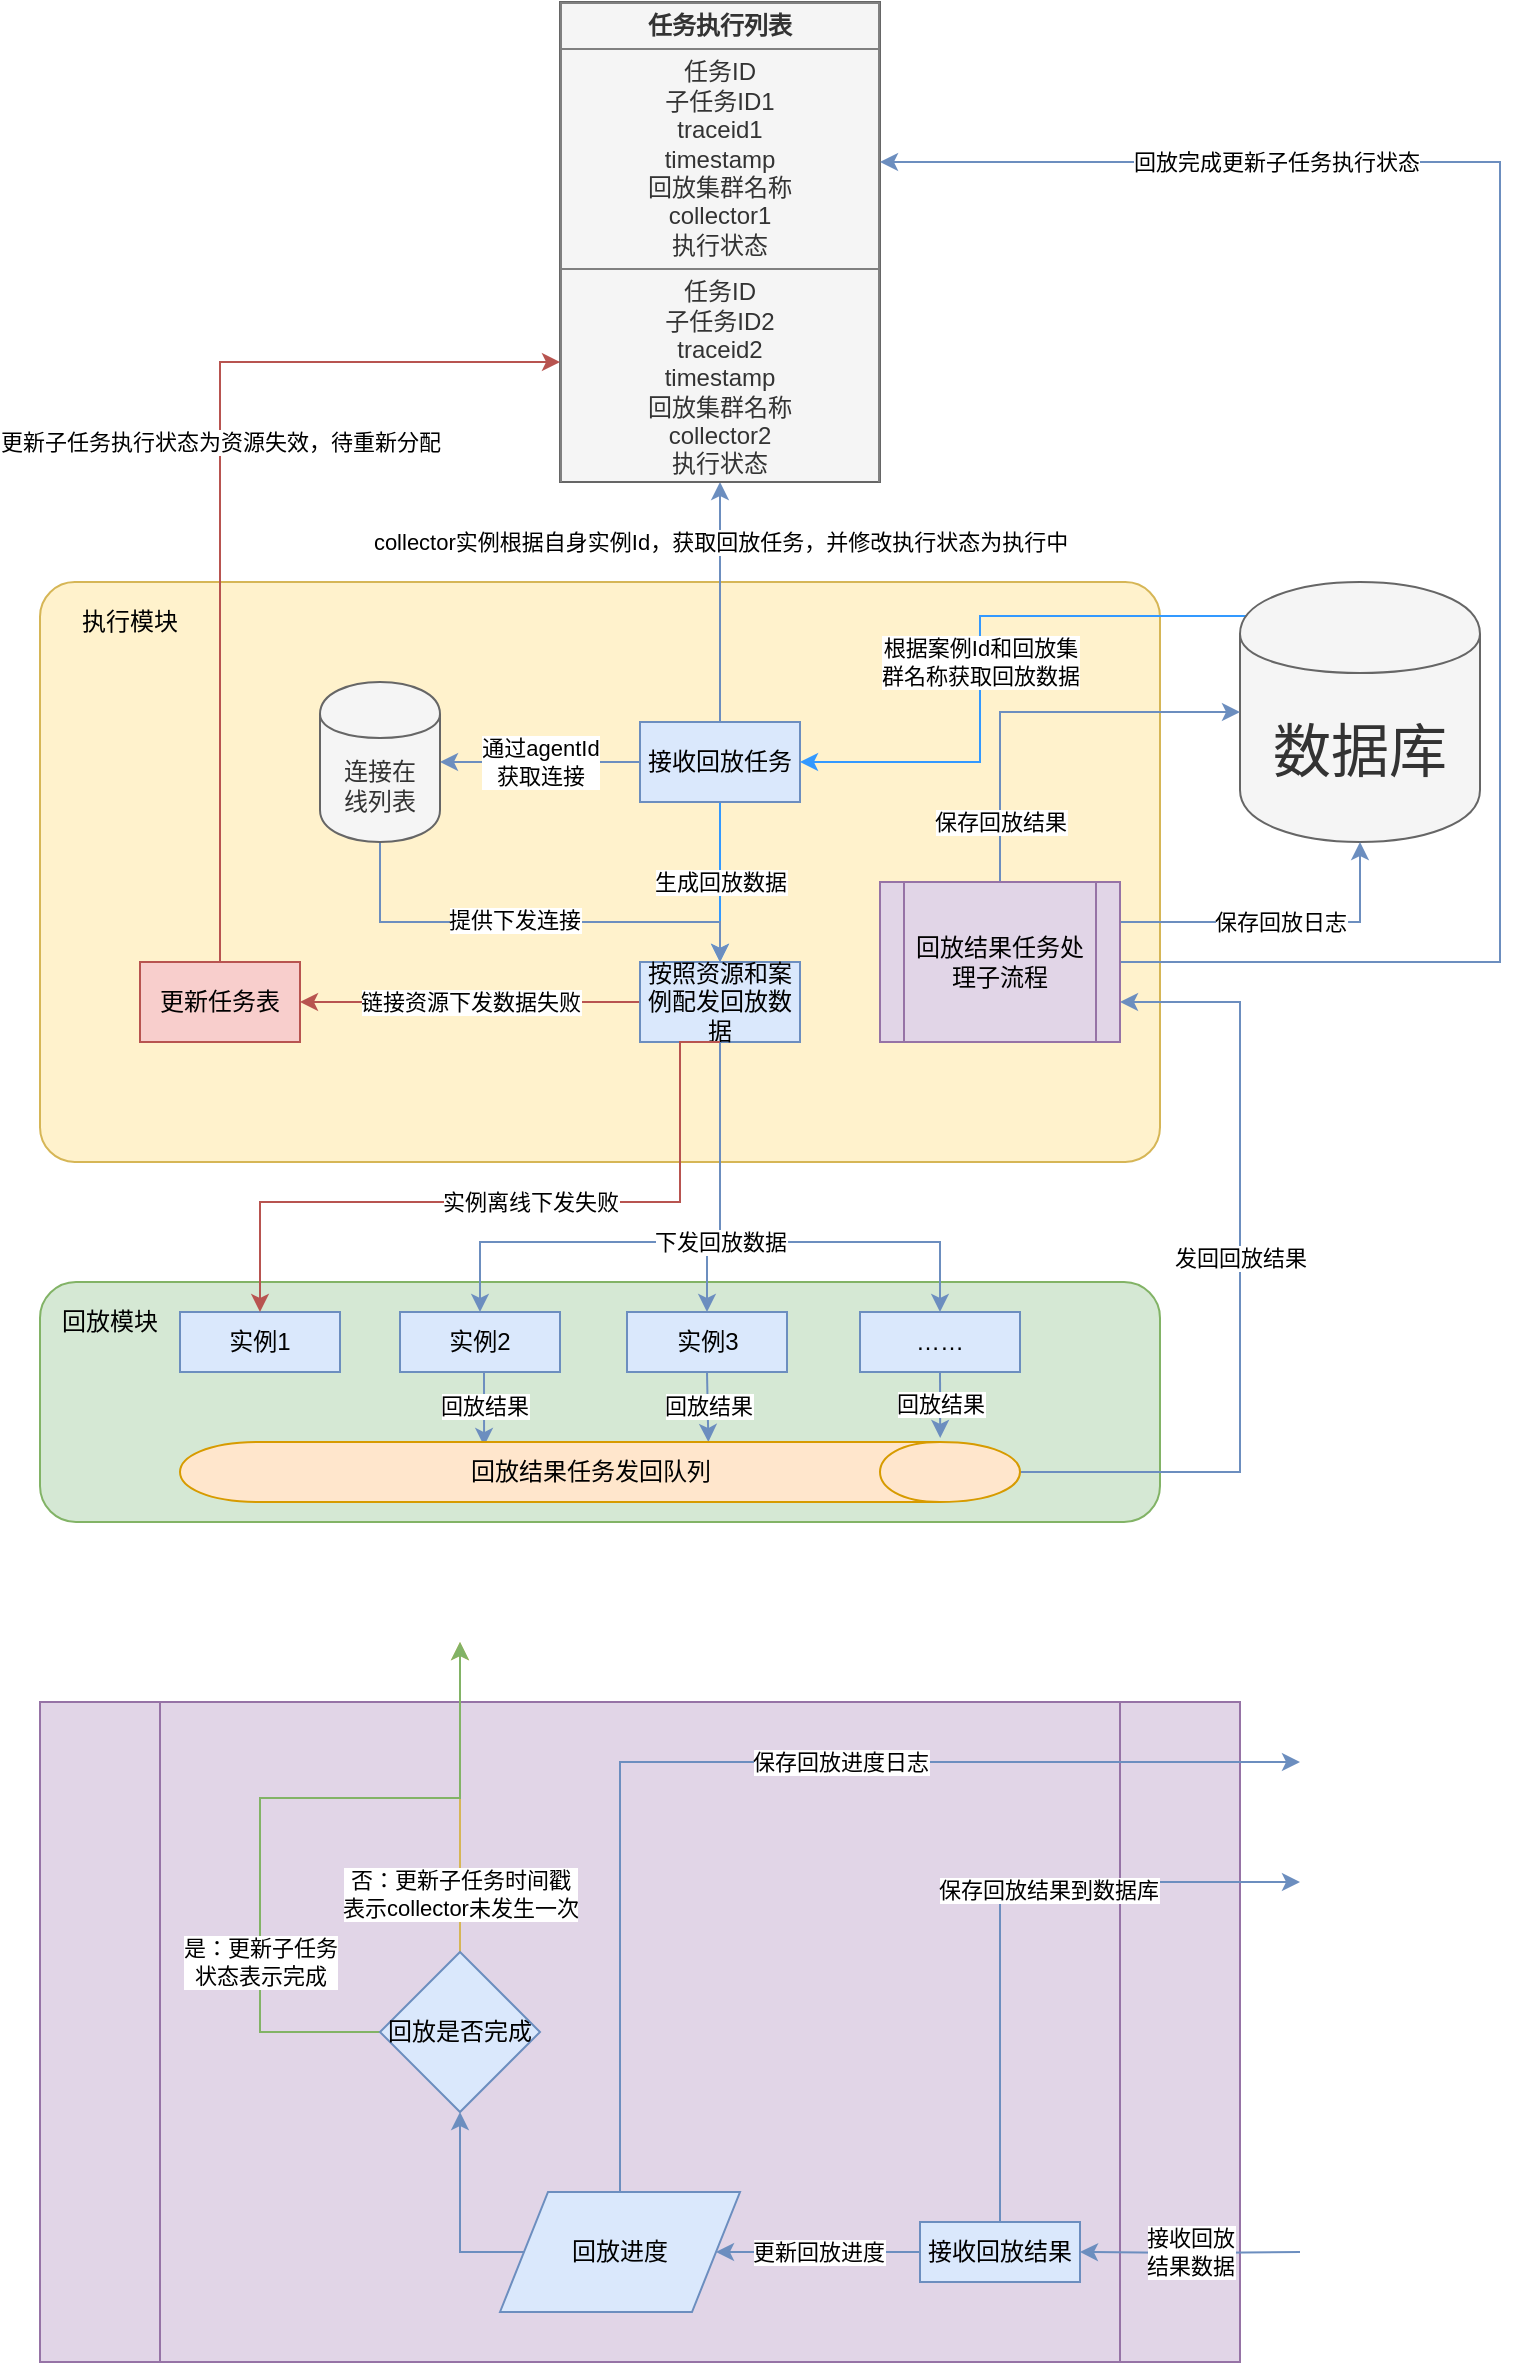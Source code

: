 <mxfile version="13.1.1" type="github">
  <diagram id="8C6d7smwfxW90fpyZ9yR" name="第 1 页">
    <mxGraphModel dx="1422" dy="848" grid="1" gridSize="10" guides="1" tooltips="1" connect="1" arrows="1" fold="1" page="1" pageScale="1" pageWidth="827" pageHeight="1169" math="0" shadow="0">
      <root>
        <mxCell id="0" />
        <mxCell id="1" parent="0" />
        <mxCell id="ZYR6mgEAjWnbd_dMBprN-42" value="" style="shape=process;whiteSpace=wrap;html=1;backgroundOutline=1;fillColor=#e1d5e7;strokeColor=#9673a6;" parent="1" vertex="1">
          <mxGeometry x="80" y="850" width="600" height="330" as="geometry" />
        </mxCell>
        <mxCell id="ZYR6mgEAjWnbd_dMBprN-45" value="接收回放&lt;br&gt;结果数据" style="edgeStyle=orthogonalEdgeStyle;rounded=0;orthogonalLoop=1;jettySize=auto;html=1;entryX=1;entryY=0.5;entryDx=0;entryDy=0;fillColor=#dae8fc;strokeColor=#6c8ebf;" parent="1" target="ZYR6mgEAjWnbd_dMBprN-44" edge="1">
          <mxGeometry relative="1" as="geometry">
            <mxPoint x="710" y="1125" as="sourcePoint" />
          </mxGeometry>
        </mxCell>
        <mxCell id="ZYR6mgEAjWnbd_dMBprN-1" value="" style="rounded=1;whiteSpace=wrap;html=1;fillColor=#fff2cc;strokeColor=#d6b656;arcSize=6;" parent="1" vertex="1">
          <mxGeometry x="80" y="290" width="560" height="290" as="geometry" />
        </mxCell>
        <mxCell id="ZYR6mgEAjWnbd_dMBprN-9" value="" style="rounded=1;whiteSpace=wrap;html=1;fillColor=#d5e8d4;strokeColor=#82b366;" parent="1" vertex="1">
          <mxGeometry x="80" y="640" width="560" height="120" as="geometry" />
        </mxCell>
        <mxCell id="ZYR6mgEAjWnbd_dMBprN-2" value="生成回放数据" style="edgeStyle=orthogonalEdgeStyle;rounded=0;orthogonalLoop=1;jettySize=auto;html=1;exitX=0.5;exitY=1;exitDx=0;exitDy=0;entryX=0.5;entryY=0;entryDx=0;entryDy=0;strokeColor=#3399FF;fontSize=11;fontColor=#000000;" parent="1" source="ZYR6mgEAjWnbd_dMBprN-4" target="ZYR6mgEAjWnbd_dMBprN-5" edge="1">
          <mxGeometry relative="1" as="geometry">
            <Array as="points">
              <mxPoint x="420" y="440" />
              <mxPoint x="420" y="440" />
            </Array>
          </mxGeometry>
        </mxCell>
        <mxCell id="ZYR6mgEAjWnbd_dMBprN-3" value="collector实例根据自身实例Id，获取回放任务，并修改执行状态为执行中" style="edgeStyle=orthogonalEdgeStyle;rounded=0;orthogonalLoop=1;jettySize=auto;html=1;exitX=0.5;exitY=0;exitDx=0;exitDy=0;entryX=0.5;entryY=1;entryDx=0;entryDy=0;fillColor=#dae8fc;strokeColor=#6c8ebf;" parent="1" source="ZYR6mgEAjWnbd_dMBprN-4" target="ZYR6mgEAjWnbd_dMBprN-8" edge="1">
          <mxGeometry x="0.5" relative="1" as="geometry">
            <mxPoint as="offset" />
          </mxGeometry>
        </mxCell>
        <mxCell id="ZYR6mgEAjWnbd_dMBprN-39" value="通过agentId&lt;br&gt;获取连接" style="edgeStyle=orthogonalEdgeStyle;rounded=0;orthogonalLoop=1;jettySize=auto;html=1;exitX=0;exitY=0.5;exitDx=0;exitDy=0;entryX=1;entryY=0.5;entryDx=0;entryDy=0;fillColor=#dae8fc;strokeColor=#6c8ebf;" parent="1" source="ZYR6mgEAjWnbd_dMBprN-4" target="ZYR6mgEAjWnbd_dMBprN-38" edge="1">
          <mxGeometry relative="1" as="geometry" />
        </mxCell>
        <mxCell id="ZYR6mgEAjWnbd_dMBprN-4" value="接收回放任务" style="rounded=0;whiteSpace=wrap;html=1;fillColor=#dae8fc;strokeColor=#6c8ebf;" parent="1" vertex="1">
          <mxGeometry x="380" y="360" width="80" height="40" as="geometry" />
        </mxCell>
        <mxCell id="ZYR6mgEAjWnbd_dMBprN-35" value="链接资源下发数据失败" style="edgeStyle=orthogonalEdgeStyle;rounded=0;orthogonalLoop=1;jettySize=auto;html=1;exitX=0;exitY=0.5;exitDx=0;exitDy=0;entryX=1;entryY=0.5;entryDx=0;entryDy=0;fillColor=#f8cecc;strokeColor=#b85450;" parent="1" source="ZYR6mgEAjWnbd_dMBprN-5" target="ZYR6mgEAjWnbd_dMBprN-34" edge="1">
          <mxGeometry relative="1" as="geometry" />
        </mxCell>
        <mxCell id="ZYR6mgEAjWnbd_dMBprN-5" value="按照资源和案例配发回放数据" style="rounded=0;whiteSpace=wrap;html=1;fillColor=#dae8fc;strokeColor=#6c8ebf;" parent="1" vertex="1">
          <mxGeometry x="380" y="480" width="80" height="40" as="geometry" />
        </mxCell>
        <mxCell id="ZYR6mgEAjWnbd_dMBprN-6" value="根据案例Id和回放集&lt;br&gt;群名称获取回放数据" style="edgeStyle=orthogonalEdgeStyle;rounded=0;orthogonalLoop=1;jettySize=auto;html=1;exitX=0.15;exitY=0.05;exitDx=0;exitDy=0;exitPerimeter=0;entryX=1;entryY=0.5;entryDx=0;entryDy=0;strokeColor=#3399FF;fontSize=11;fontColor=#000000;" parent="1" source="ZYR6mgEAjWnbd_dMBprN-7" target="ZYR6mgEAjWnbd_dMBprN-4" edge="1">
          <mxGeometry x="0.129" relative="1" as="geometry">
            <Array as="points">
              <mxPoint x="550" y="307" />
              <mxPoint x="550" y="380" />
            </Array>
            <mxPoint as="offset" />
          </mxGeometry>
        </mxCell>
        <mxCell id="ZYR6mgEAjWnbd_dMBprN-7" value="数据库" style="shape=cylinder;whiteSpace=wrap;html=1;boundedLbl=1;backgroundOutline=1;fontSize=29;fontColor=#333333;fillColor=#f5f5f5;strokeColor=#666666;" parent="1" vertex="1">
          <mxGeometry x="680" y="290" width="120" height="130" as="geometry" />
        </mxCell>
        <mxCell id="ZYR6mgEAjWnbd_dMBprN-8" value="&lt;table border=&quot;1&quot; width=&quot;100%&quot; cellpadding=&quot;4&quot; style=&quot;width: 100% ; height: 100% ; border-collapse: collapse&quot;&gt;&lt;tbody&gt;&lt;tr&gt;&lt;th align=&quot;center&quot;&gt;任务执行列表&lt;/th&gt;&lt;/tr&gt;&lt;tr&gt;&lt;td align=&quot;center&quot;&gt;任务ID&lt;br&gt;子任务ID1&lt;br&gt;traceid1&lt;br&gt;timestamp&lt;br&gt;回放集群名称&lt;br&gt;collector1&lt;br&gt;执行状态&lt;/td&gt;&lt;/tr&gt;&lt;tr&gt;&lt;td align=&quot;center&quot;&gt;任务ID&lt;br&gt;子任务ID2&lt;br&gt;traceid2&lt;br&gt;timestamp&lt;br&gt;回放集群名称&lt;br&gt;collector2&lt;br&gt;执行状态&lt;br&gt;&lt;/td&gt;&lt;/tr&gt;&lt;/tbody&gt;&lt;/table&gt;" style="text;html=1;strokeColor=#666666;fillColor=#f5f5f5;overflow=fill;fontColor=#333333;" parent="1" vertex="1">
          <mxGeometry x="340" width="160" height="240" as="geometry" />
        </mxCell>
        <mxCell id="ZYR6mgEAjWnbd_dMBprN-10" value="执行模块" style="text;html=1;strokeColor=none;fillColor=none;align=center;verticalAlign=middle;whiteSpace=wrap;rounded=0;" parent="1" vertex="1">
          <mxGeometry x="90" y="300" width="70" height="20" as="geometry" />
        </mxCell>
        <mxCell id="ZYR6mgEAjWnbd_dMBprN-11" value="回放模块" style="text;html=1;strokeColor=none;fillColor=none;align=center;verticalAlign=middle;whiteSpace=wrap;rounded=0;" parent="1" vertex="1">
          <mxGeometry x="90" y="650" width="50" height="20" as="geometry" />
        </mxCell>
        <mxCell id="ZYR6mgEAjWnbd_dMBprN-12" value="实例1" style="rounded=0;whiteSpace=wrap;html=1;fillColor=#dae8fc;strokeColor=#6c8ebf;" parent="1" vertex="1">
          <mxGeometry x="150" y="655" width="80" height="30" as="geometry" />
        </mxCell>
        <mxCell id="ZYR6mgEAjWnbd_dMBprN-24" value="回放结果" style="edgeStyle=orthogonalEdgeStyle;rounded=0;orthogonalLoop=1;jettySize=auto;html=1;exitX=0.5;exitY=1;exitDx=0;exitDy=0;entryX=0.067;entryY=0.638;entryDx=0;entryDy=0;entryPerimeter=0;fillColor=#dae8fc;strokeColor=#6c8ebf;" parent="1" source="ZYR6mgEAjWnbd_dMBprN-13" target="ZYR6mgEAjWnbd_dMBprN-22" edge="1">
          <mxGeometry relative="1" as="geometry" />
        </mxCell>
        <mxCell id="ZYR6mgEAjWnbd_dMBprN-13" value="实例2" style="rounded=0;whiteSpace=wrap;html=1;fillColor=#dae8fc;strokeColor=#6c8ebf;" parent="1" vertex="1">
          <mxGeometry x="260" y="655" width="80" height="30" as="geometry" />
        </mxCell>
        <mxCell id="ZYR6mgEAjWnbd_dMBprN-26" value="回放结果" style="edgeStyle=orthogonalEdgeStyle;rounded=0;orthogonalLoop=1;jettySize=auto;html=1;exitX=0.5;exitY=1;exitDx=0;exitDy=0;entryX=0;entryY=0.371;entryDx=0;entryDy=0;entryPerimeter=0;fillColor=#dae8fc;strokeColor=#6c8ebf;" parent="1" source="ZYR6mgEAjWnbd_dMBprN-14" target="ZYR6mgEAjWnbd_dMBprN-22" edge="1">
          <mxGeometry relative="1" as="geometry" />
        </mxCell>
        <mxCell id="ZYR6mgEAjWnbd_dMBprN-14" value="实例3" style="rounded=0;whiteSpace=wrap;html=1;fillColor=#dae8fc;strokeColor=#6c8ebf;" parent="1" vertex="1">
          <mxGeometry x="373.5" y="655" width="80" height="30" as="geometry" />
        </mxCell>
        <mxCell id="ZYR6mgEAjWnbd_dMBprN-27" value="回放结果" style="edgeStyle=orthogonalEdgeStyle;rounded=0;orthogonalLoop=1;jettySize=auto;html=1;exitX=0.5;exitY=1;exitDx=0;exitDy=0;entryX=-0.067;entryY=0.095;entryDx=0;entryDy=0;entryPerimeter=0;fillColor=#dae8fc;strokeColor=#6c8ebf;" parent="1" source="ZYR6mgEAjWnbd_dMBprN-15" target="ZYR6mgEAjWnbd_dMBprN-22" edge="1">
          <mxGeometry relative="1" as="geometry" />
        </mxCell>
        <mxCell id="ZYR6mgEAjWnbd_dMBprN-15" value="……" style="rounded=0;whiteSpace=wrap;html=1;fillColor=#dae8fc;strokeColor=#6c8ebf;" parent="1" vertex="1">
          <mxGeometry x="490" y="655" width="80" height="30" as="geometry" />
        </mxCell>
        <mxCell id="ZYR6mgEAjWnbd_dMBprN-16" style="edgeStyle=orthogonalEdgeStyle;rounded=0;orthogonalLoop=1;jettySize=auto;html=1;exitX=0.5;exitY=1;exitDx=0;exitDy=0;entryX=0.5;entryY=0;entryDx=0;entryDy=0;fillColor=#dae8fc;strokeColor=#6c8ebf;" parent="1" source="ZYR6mgEAjWnbd_dMBprN-5" target="ZYR6mgEAjWnbd_dMBprN-14" edge="1">
          <mxGeometry relative="1" as="geometry">
            <Array as="points">
              <mxPoint x="420" y="620" />
              <mxPoint x="414" y="620" />
            </Array>
          </mxGeometry>
        </mxCell>
        <mxCell id="ZYR6mgEAjWnbd_dMBprN-17" style="edgeStyle=orthogonalEdgeStyle;rounded=0;orthogonalLoop=1;jettySize=auto;html=1;exitX=0.5;exitY=1;exitDx=0;exitDy=0;entryX=0.5;entryY=0;entryDx=0;entryDy=0;fillColor=#dae8fc;strokeColor=#6c8ebf;" parent="1" source="ZYR6mgEAjWnbd_dMBprN-5" target="ZYR6mgEAjWnbd_dMBprN-15" edge="1">
          <mxGeometry relative="1" as="geometry">
            <Array as="points">
              <mxPoint x="420" y="620" />
              <mxPoint x="530" y="620" />
            </Array>
          </mxGeometry>
        </mxCell>
        <mxCell id="ZYR6mgEAjWnbd_dMBprN-18" style="edgeStyle=orthogonalEdgeStyle;rounded=0;orthogonalLoop=1;jettySize=auto;html=1;exitX=0.5;exitY=1;exitDx=0;exitDy=0;entryX=0.5;entryY=0;entryDx=0;entryDy=0;fillColor=#dae8fc;strokeColor=#6c8ebf;" parent="1" source="ZYR6mgEAjWnbd_dMBprN-5" target="ZYR6mgEAjWnbd_dMBprN-13" edge="1">
          <mxGeometry relative="1" as="geometry">
            <Array as="points">
              <mxPoint x="420" y="620" />
              <mxPoint x="300" y="620" />
            </Array>
          </mxGeometry>
        </mxCell>
        <mxCell id="ZYR6mgEAjWnbd_dMBprN-21" value="下发回放数据" style="edgeLabel;html=1;align=center;verticalAlign=middle;resizable=0;points=[];" parent="ZYR6mgEAjWnbd_dMBprN-18" vertex="1" connectable="0">
          <mxGeometry x="-0.467" y="-1" relative="1" as="geometry">
            <mxPoint x="1" y="32" as="offset" />
          </mxGeometry>
        </mxCell>
        <mxCell id="ZYR6mgEAjWnbd_dMBprN-19" style="edgeStyle=orthogonalEdgeStyle;rounded=0;orthogonalLoop=1;jettySize=auto;html=1;exitX=0.5;exitY=1;exitDx=0;exitDy=0;entryX=0.5;entryY=0;entryDx=0;entryDy=0;fillColor=#f8cecc;strokeColor=#b85450;" parent="1" source="ZYR6mgEAjWnbd_dMBprN-5" target="ZYR6mgEAjWnbd_dMBprN-12" edge="1">
          <mxGeometry relative="1" as="geometry">
            <Array as="points">
              <mxPoint x="400" y="520" />
              <mxPoint x="400" y="600" />
              <mxPoint x="190" y="600" />
            </Array>
          </mxGeometry>
        </mxCell>
        <mxCell id="ZYR6mgEAjWnbd_dMBprN-20" value="实例离线下发失败" style="edgeLabel;html=1;align=center;verticalAlign=middle;resizable=0;points=[];" parent="ZYR6mgEAjWnbd_dMBprN-19" vertex="1" connectable="0">
          <mxGeometry x="-0.041" relative="1" as="geometry">
            <mxPoint as="offset" />
          </mxGeometry>
        </mxCell>
        <mxCell id="ZYR6mgEAjWnbd_dMBprN-29" style="edgeStyle=orthogonalEdgeStyle;rounded=0;orthogonalLoop=1;jettySize=auto;html=1;exitX=0.5;exitY=0;exitDx=0;exitDy=0;entryX=1;entryY=0.75;entryDx=0;entryDy=0;fillColor=#dae8fc;strokeColor=#6c8ebf;" parent="1" source="ZYR6mgEAjWnbd_dMBprN-22" target="ZYR6mgEAjWnbd_dMBprN-28" edge="1">
          <mxGeometry relative="1" as="geometry">
            <Array as="points">
              <mxPoint x="680" y="735" />
              <mxPoint x="680" y="500" />
            </Array>
          </mxGeometry>
        </mxCell>
        <mxCell id="ZYR6mgEAjWnbd_dMBprN-30" value="发回回放结果" style="edgeLabel;html=1;align=center;verticalAlign=middle;resizable=0;points=[];" parent="ZYR6mgEAjWnbd_dMBprN-29" vertex="1" connectable="0">
          <mxGeometry x="0.073" relative="1" as="geometry">
            <mxPoint as="offset" />
          </mxGeometry>
        </mxCell>
        <mxCell id="ZYR6mgEAjWnbd_dMBprN-22" value="回放结果任务发回队列" style="shape=cylinder;whiteSpace=wrap;html=1;boundedLbl=1;backgroundOutline=1;direction=south;fillColor=#ffe6cc;strokeColor=#d79b00;" parent="1" vertex="1">
          <mxGeometry x="150" y="720" width="420" height="30" as="geometry" />
        </mxCell>
        <mxCell id="ZYR6mgEAjWnbd_dMBprN-31" value="保存回放结果" style="edgeStyle=orthogonalEdgeStyle;rounded=0;orthogonalLoop=1;jettySize=auto;html=1;exitX=0.5;exitY=0;exitDx=0;exitDy=0;entryX=0;entryY=0.5;entryDx=0;entryDy=0;fillColor=#dae8fc;strokeColor=#6c8ebf;" parent="1" source="ZYR6mgEAjWnbd_dMBprN-28" target="ZYR6mgEAjWnbd_dMBprN-7" edge="1">
          <mxGeometry x="-0.707" relative="1" as="geometry">
            <mxPoint as="offset" />
          </mxGeometry>
        </mxCell>
        <mxCell id="ZYR6mgEAjWnbd_dMBprN-32" value="回放完成更新子任务执行状态" style="edgeStyle=orthogonalEdgeStyle;rounded=0;orthogonalLoop=1;jettySize=auto;html=1;exitX=1;exitY=0.5;exitDx=0;exitDy=0;fillColor=#dae8fc;strokeColor=#6c8ebf;" parent="1" source="ZYR6mgEAjWnbd_dMBprN-28" edge="1">
          <mxGeometry x="0.56" relative="1" as="geometry">
            <Array as="points">
              <mxPoint x="810" y="480" />
              <mxPoint x="810" y="80" />
            </Array>
            <mxPoint as="offset" />
            <mxPoint x="500" y="80" as="targetPoint" />
          </mxGeometry>
        </mxCell>
        <mxCell id="ZYR6mgEAjWnbd_dMBprN-56" value="保存回放日志" style="edgeStyle=orthogonalEdgeStyle;rounded=0;orthogonalLoop=1;jettySize=auto;html=1;exitX=1;exitY=0.25;exitDx=0;exitDy=0;entryX=0.5;entryY=1;entryDx=0;entryDy=0;fillColor=#dae8fc;strokeColor=#6c8ebf;" parent="1" source="ZYR6mgEAjWnbd_dMBprN-28" target="ZYR6mgEAjWnbd_dMBprN-7" edge="1">
          <mxGeometry relative="1" as="geometry" />
        </mxCell>
        <mxCell id="ZYR6mgEAjWnbd_dMBprN-28" value="回放结果任务处理子流程" style="shape=process;whiteSpace=wrap;html=1;backgroundOutline=1;fillColor=#e1d5e7;strokeColor=#9673a6;" parent="1" vertex="1">
          <mxGeometry x="500" y="440" width="120" height="80" as="geometry" />
        </mxCell>
        <mxCell id="ZYR6mgEAjWnbd_dMBprN-36" style="edgeStyle=orthogonalEdgeStyle;rounded=0;orthogonalLoop=1;jettySize=auto;html=1;exitX=0.5;exitY=0;exitDx=0;exitDy=0;entryX=0;entryY=0.75;entryDx=0;entryDy=0;fillColor=#f8cecc;strokeColor=#b85450;" parent="1" source="ZYR6mgEAjWnbd_dMBprN-34" target="ZYR6mgEAjWnbd_dMBprN-8" edge="1">
          <mxGeometry relative="1" as="geometry" />
        </mxCell>
        <mxCell id="ZYR6mgEAjWnbd_dMBprN-37" value="更新子任务执行状态为资源失效，待重新分配" style="edgeLabel;html=1;align=center;verticalAlign=middle;resizable=0;points=[];" parent="ZYR6mgEAjWnbd_dMBprN-36" vertex="1" connectable="0">
          <mxGeometry x="0.014" y="1" relative="1" as="geometry">
            <mxPoint x="1" y="-22" as="offset" />
          </mxGeometry>
        </mxCell>
        <mxCell id="ZYR6mgEAjWnbd_dMBprN-34" value="更新任务表" style="rounded=0;whiteSpace=wrap;html=1;fillColor=#f8cecc;strokeColor=#b85450;" parent="1" vertex="1">
          <mxGeometry x="130" y="480" width="80" height="40" as="geometry" />
        </mxCell>
        <mxCell id="ZYR6mgEAjWnbd_dMBprN-40" style="edgeStyle=orthogonalEdgeStyle;rounded=0;orthogonalLoop=1;jettySize=auto;html=1;exitX=0.5;exitY=1;exitDx=0;exitDy=0;entryX=0.5;entryY=0;entryDx=0;entryDy=0;fillColor=#dae8fc;strokeColor=#6c8ebf;" parent="1" source="ZYR6mgEAjWnbd_dMBprN-38" target="ZYR6mgEAjWnbd_dMBprN-5" edge="1">
          <mxGeometry relative="1" as="geometry">
            <Array as="points">
              <mxPoint x="250" y="460" />
              <mxPoint x="420" y="460" />
            </Array>
          </mxGeometry>
        </mxCell>
        <mxCell id="ZYR6mgEAjWnbd_dMBprN-41" value="提供下发连接" style="edgeLabel;html=1;align=center;verticalAlign=middle;resizable=0;points=[];" parent="ZYR6mgEAjWnbd_dMBprN-40" vertex="1" connectable="0">
          <mxGeometry x="-0.07" y="1" relative="1" as="geometry">
            <mxPoint as="offset" />
          </mxGeometry>
        </mxCell>
        <mxCell id="ZYR6mgEAjWnbd_dMBprN-38" value="连接在&lt;br&gt;线列表" style="shape=cylinder;whiteSpace=wrap;html=1;boundedLbl=1;backgroundOutline=1;fillColor=#f5f5f5;strokeColor=#666666;fontColor=#333333;" parent="1" vertex="1">
          <mxGeometry x="220" y="340" width="60" height="80" as="geometry" />
        </mxCell>
        <mxCell id="ZYR6mgEAjWnbd_dMBprN-46" style="edgeStyle=orthogonalEdgeStyle;rounded=0;orthogonalLoop=1;jettySize=auto;html=1;exitX=0.5;exitY=0;exitDx=0;exitDy=0;fillColor=#dae8fc;strokeColor=#6c8ebf;" parent="1" source="ZYR6mgEAjWnbd_dMBprN-44" edge="1">
          <mxGeometry relative="1" as="geometry">
            <mxPoint x="710" y="940" as="targetPoint" />
            <Array as="points">
              <mxPoint x="560" y="940" />
            </Array>
          </mxGeometry>
        </mxCell>
        <mxCell id="ZYR6mgEAjWnbd_dMBprN-47" value="保存回放结果到数据库" style="edgeLabel;html=1;align=center;verticalAlign=middle;resizable=0;points=[];" parent="ZYR6mgEAjWnbd_dMBprN-46" vertex="1" connectable="0">
          <mxGeometry x="0.037" y="-24" relative="1" as="geometry">
            <mxPoint as="offset" />
          </mxGeometry>
        </mxCell>
        <mxCell id="ZYR6mgEAjWnbd_dMBprN-49" value="更新回放进度" style="edgeStyle=orthogonalEdgeStyle;rounded=0;orthogonalLoop=1;jettySize=auto;html=1;exitX=0;exitY=0.5;exitDx=0;exitDy=0;fillColor=#dae8fc;strokeColor=#6c8ebf;" parent="1" source="ZYR6mgEAjWnbd_dMBprN-44" target="ZYR6mgEAjWnbd_dMBprN-48" edge="1">
          <mxGeometry relative="1" as="geometry" />
        </mxCell>
        <mxCell id="ZYR6mgEAjWnbd_dMBprN-44" value="接收回放结果" style="rounded=0;whiteSpace=wrap;html=1;fillColor=#dae8fc;strokeColor=#6c8ebf;" parent="1" vertex="1">
          <mxGeometry x="520" y="1110" width="80" height="30" as="geometry" />
        </mxCell>
        <mxCell id="ZYR6mgEAjWnbd_dMBprN-50" style="edgeStyle=orthogonalEdgeStyle;rounded=0;orthogonalLoop=1;jettySize=auto;html=1;exitX=0.5;exitY=0;exitDx=0;exitDy=0;fillColor=#dae8fc;strokeColor=#6c8ebf;" parent="1" source="ZYR6mgEAjWnbd_dMBprN-48" edge="1">
          <mxGeometry relative="1" as="geometry">
            <mxPoint x="710" y="880" as="targetPoint" />
            <Array as="points">
              <mxPoint x="370" y="880" />
            </Array>
          </mxGeometry>
        </mxCell>
        <mxCell id="ZYR6mgEAjWnbd_dMBprN-51" value="保存回放进度日志" style="edgeLabel;html=1;align=center;verticalAlign=middle;resizable=0;points=[];" parent="ZYR6mgEAjWnbd_dMBprN-50" vertex="1" connectable="0">
          <mxGeometry x="-0.142" y="-2" relative="1" as="geometry">
            <mxPoint x="87" y="-2" as="offset" />
          </mxGeometry>
        </mxCell>
        <mxCell id="ZYR6mgEAjWnbd_dMBprN-53" style="edgeStyle=orthogonalEdgeStyle;rounded=0;orthogonalLoop=1;jettySize=auto;html=1;exitX=0;exitY=0.5;exitDx=0;exitDy=0;entryX=0.5;entryY=1;entryDx=0;entryDy=0;fillColor=#dae8fc;strokeColor=#6c8ebf;" parent="1" source="ZYR6mgEAjWnbd_dMBprN-48" target="ZYR6mgEAjWnbd_dMBprN-52" edge="1">
          <mxGeometry relative="1" as="geometry">
            <Array as="points">
              <mxPoint x="290" y="1125" />
            </Array>
          </mxGeometry>
        </mxCell>
        <mxCell id="ZYR6mgEAjWnbd_dMBprN-48" value="回放进度" style="shape=parallelogram;perimeter=parallelogramPerimeter;whiteSpace=wrap;html=1;fillColor=#dae8fc;strokeColor=#6c8ebf;" parent="1" vertex="1">
          <mxGeometry x="310" y="1095" width="120" height="60" as="geometry" />
        </mxCell>
        <mxCell id="ZYR6mgEAjWnbd_dMBprN-54" value="否：更新子任务时间戳&lt;br&gt;表示collector未发生一次" style="edgeStyle=orthogonalEdgeStyle;rounded=0;orthogonalLoop=1;jettySize=auto;html=1;exitX=0.5;exitY=0;exitDx=0;exitDy=0;fillColor=#fff2cc;strokeColor=#d6b656;" parent="1" source="ZYR6mgEAjWnbd_dMBprN-52" edge="1">
          <mxGeometry x="-0.617" relative="1" as="geometry">
            <mxPoint x="290" y="820" as="targetPoint" />
            <Array as="points">
              <mxPoint x="290" y="900" />
              <mxPoint x="290" y="900" />
            </Array>
            <mxPoint as="offset" />
          </mxGeometry>
        </mxCell>
        <mxCell id="ZYR6mgEAjWnbd_dMBprN-55" value="是：更新子任务&lt;br&gt;状态表示完成" style="edgeStyle=orthogonalEdgeStyle;rounded=0;orthogonalLoop=1;jettySize=auto;html=1;exitX=0;exitY=0.5;exitDx=0;exitDy=0;fillColor=#d5e8d4;strokeColor=#82b366;" parent="1" source="ZYR6mgEAjWnbd_dMBprN-52" edge="1">
          <mxGeometry x="-0.662" y="-35" relative="1" as="geometry">
            <mxPoint x="290" y="820" as="targetPoint" />
            <Array as="points">
              <mxPoint x="190" y="1015" />
              <mxPoint x="190" y="898" />
              <mxPoint x="290" y="898" />
            </Array>
            <mxPoint x="-35" y="-35" as="offset" />
          </mxGeometry>
        </mxCell>
        <mxCell id="ZYR6mgEAjWnbd_dMBprN-52" value="回放是否完成" style="rhombus;whiteSpace=wrap;html=1;fillColor=#dae8fc;strokeColor=#6c8ebf;" parent="1" vertex="1">
          <mxGeometry x="250" y="975" width="80" height="80" as="geometry" />
        </mxCell>
      </root>
    </mxGraphModel>
  </diagram>
</mxfile>
